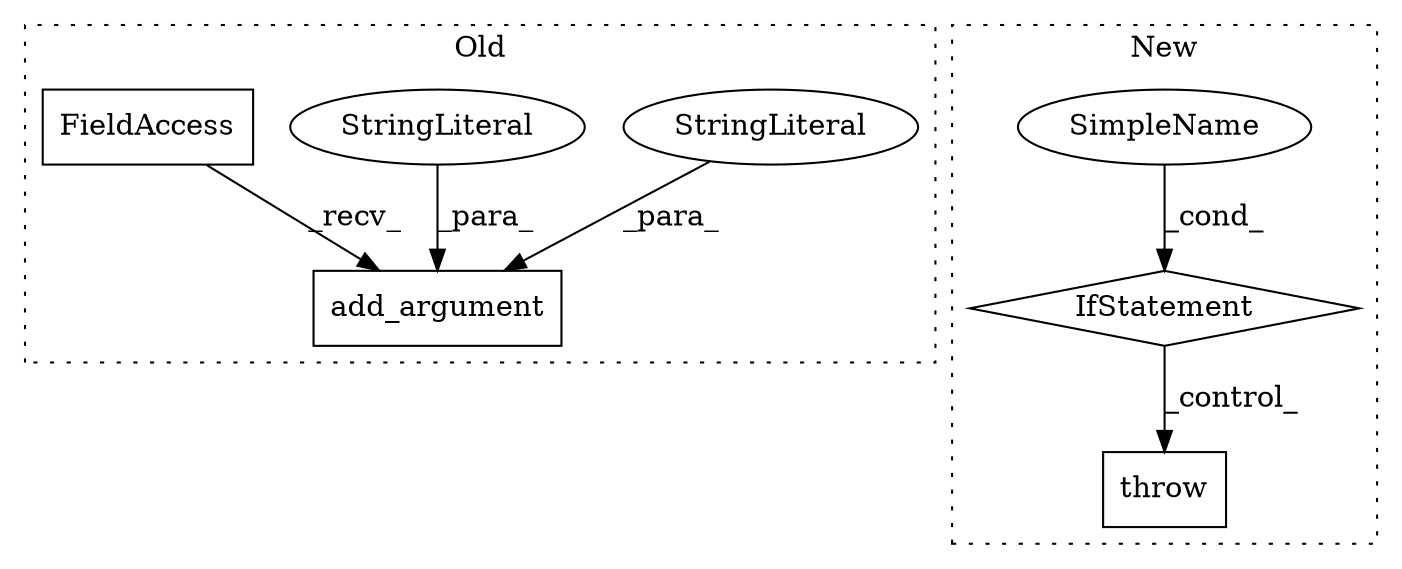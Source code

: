 digraph G {
subgraph cluster0 {
1 [label="add_argument" a="32" s="4010,4183" l="13,1" shape="box"];
4 [label="StringLiteral" a="45" s="4028" l="8" shape="ellipse"];
6 [label="StringLiteral" a="45" s="4023" l="4" shape="ellipse"];
7 [label="FieldAccess" a="22" s="4003" l="6" shape="box"];
label = "Old";
style="dotted";
}
subgraph cluster1 {
2 [label="throw" a="53" s="5874" l="6" shape="box"];
3 [label="IfStatement" a="25" s="5823,5862" l="10,2" shape="diamond"];
5 [label="SimpleName" a="42" s="" l="" shape="ellipse"];
label = "New";
style="dotted";
}
3 -> 2 [label="_control_"];
4 -> 1 [label="_para_"];
5 -> 3 [label="_cond_"];
6 -> 1 [label="_para_"];
7 -> 1 [label="_recv_"];
}